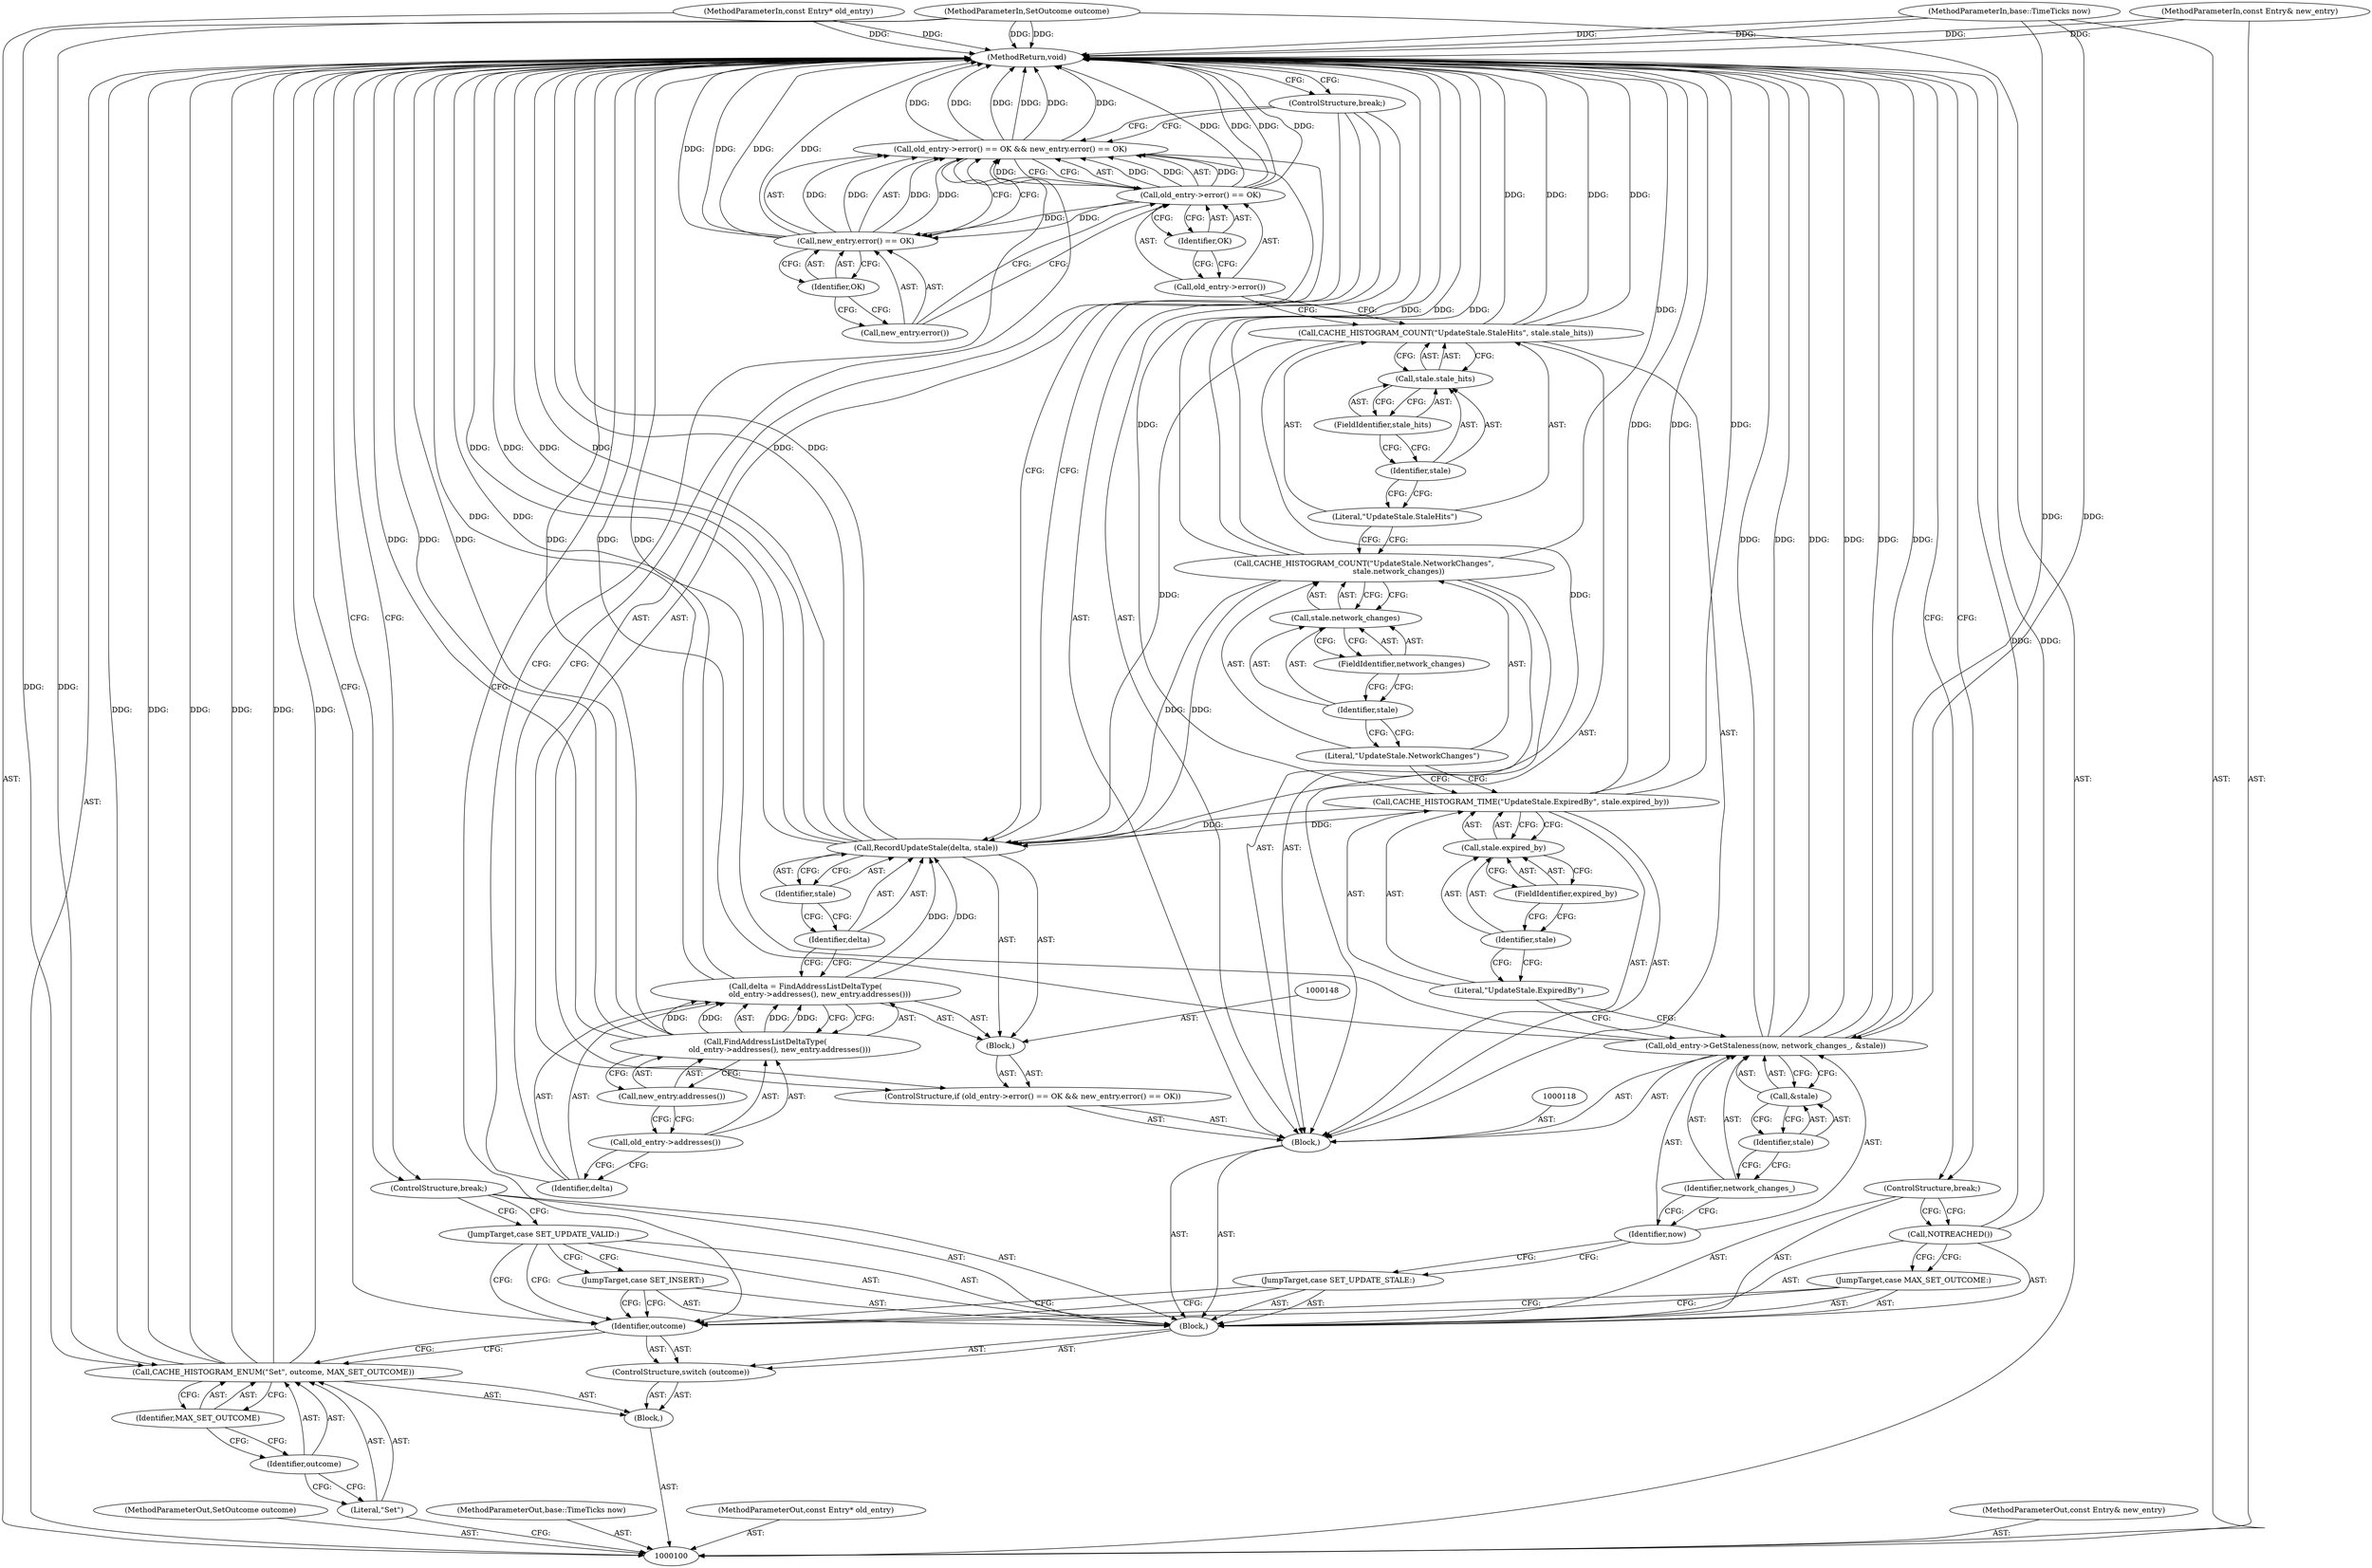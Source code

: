 digraph "1_Chrome_7c28e7988fef9bb3e03027226bd199736d99abc3_1" {
"1000161" [label="(MethodReturn,void)"];
"1000101" [label="(MethodParameterIn,SetOutcome outcome)"];
"1000243" [label="(MethodParameterOut,SetOutcome outcome)"];
"1000116" [label="(JumpTarget,case SET_UPDATE_STALE:)"];
"1000117" [label="(Block,)"];
"1000120" [label="(Identifier,now)"];
"1000121" [label="(Identifier,network_changes_)"];
"1000122" [label="(Call,&stale)"];
"1000123" [label="(Identifier,stale)"];
"1000119" [label="(Call,old_entry->GetStaleness(now, network_changes_, &stale))"];
"1000125" [label="(Literal,\"UpdateStale.ExpiredBy\")"];
"1000126" [label="(Call,stale.expired_by)"];
"1000127" [label="(Identifier,stale)"];
"1000128" [label="(FieldIdentifier,expired_by)"];
"1000124" [label="(Call,CACHE_HISTOGRAM_TIME(\"UpdateStale.ExpiredBy\", stale.expired_by))"];
"1000130" [label="(Literal,\"UpdateStale.NetworkChanges\")"];
"1000129" [label="(Call,CACHE_HISTOGRAM_COUNT(\"UpdateStale.NetworkChanges\",\n                             stale.network_changes))"];
"1000131" [label="(Call,stale.network_changes)"];
"1000132" [label="(Identifier,stale)"];
"1000133" [label="(FieldIdentifier,network_changes)"];
"1000135" [label="(Literal,\"UpdateStale.StaleHits\")"];
"1000136" [label="(Call,stale.stale_hits)"];
"1000137" [label="(Identifier,stale)"];
"1000138" [label="(FieldIdentifier,stale_hits)"];
"1000134" [label="(Call,CACHE_HISTOGRAM_COUNT(\"UpdateStale.StaleHits\", stale.stale_hits))"];
"1000140" [label="(Call,old_entry->error() == OK && new_entry.error() == OK)"];
"1000141" [label="(Call,old_entry->error() == OK)"];
"1000142" [label="(Call,old_entry->error())"];
"1000143" [label="(Identifier,OK)"];
"1000144" [label="(Call,new_entry.error() == OK)"];
"1000145" [label="(Call,new_entry.error())"];
"1000146" [label="(Identifier,OK)"];
"1000139" [label="(ControlStructure,if (old_entry->error() == OK && new_entry.error() == OK))"];
"1000149" [label="(Call,delta = FindAddressListDeltaType(\n            old_entry->addresses(), new_entry.addresses()))"];
"1000150" [label="(Identifier,delta)"];
"1000151" [label="(Call,FindAddressListDeltaType(\n            old_entry->addresses(), new_entry.addresses()))"];
"1000147" [label="(Block,)"];
"1000152" [label="(Call,old_entry->addresses())"];
"1000153" [label="(Call,new_entry.addresses())"];
"1000102" [label="(MethodParameterIn,base::TimeTicks now)"];
"1000244" [label="(MethodParameterOut,base::TimeTicks now)"];
"1000155" [label="(Identifier,delta)"];
"1000156" [label="(Identifier,stale)"];
"1000154" [label="(Call,RecordUpdateStale(delta, stale))"];
"1000157" [label="(ControlStructure,break;)"];
"1000158" [label="(JumpTarget,case MAX_SET_OUTCOME:)"];
"1000159" [label="(Call,NOTREACHED())"];
"1000160" [label="(ControlStructure,break;)"];
"1000103" [label="(MethodParameterIn,const Entry* old_entry)"];
"1000245" [label="(MethodParameterOut,const Entry* old_entry)"];
"1000104" [label="(MethodParameterIn,const Entry& new_entry)"];
"1000246" [label="(MethodParameterOut,const Entry& new_entry)"];
"1000105" [label="(Block,)"];
"1000107" [label="(Literal,\"Set\")"];
"1000106" [label="(Call,CACHE_HISTOGRAM_ENUM(\"Set\", outcome, MAX_SET_OUTCOME))"];
"1000108" [label="(Identifier,outcome)"];
"1000109" [label="(Identifier,MAX_SET_OUTCOME)"];
"1000111" [label="(Identifier,outcome)"];
"1000112" [label="(Block,)"];
"1000110" [label="(ControlStructure,switch (outcome))"];
"1000113" [label="(JumpTarget,case SET_INSERT:)"];
"1000114" [label="(JumpTarget,case SET_UPDATE_VALID:)"];
"1000115" [label="(ControlStructure,break;)"];
"1000161" -> "1000100"  [label="AST: "];
"1000161" -> "1000111"  [label="CFG: "];
"1000161" -> "1000115"  [label="CFG: "];
"1000161" -> "1000157"  [label="CFG: "];
"1000161" -> "1000160"  [label="CFG: "];
"1000159" -> "1000161"  [label="DDG: "];
"1000124" -> "1000161"  [label="DDG: "];
"1000124" -> "1000161"  [label="DDG: "];
"1000141" -> "1000161"  [label="DDG: "];
"1000141" -> "1000161"  [label="DDG: "];
"1000106" -> "1000161"  [label="DDG: "];
"1000106" -> "1000161"  [label="DDG: "];
"1000106" -> "1000161"  [label="DDG: "];
"1000149" -> "1000161"  [label="DDG: "];
"1000104" -> "1000161"  [label="DDG: "];
"1000140" -> "1000161"  [label="DDG: "];
"1000140" -> "1000161"  [label="DDG: "];
"1000140" -> "1000161"  [label="DDG: "];
"1000119" -> "1000161"  [label="DDG: "];
"1000119" -> "1000161"  [label="DDG: "];
"1000119" -> "1000161"  [label="DDG: "];
"1000119" -> "1000161"  [label="DDG: "];
"1000151" -> "1000161"  [label="DDG: "];
"1000151" -> "1000161"  [label="DDG: "];
"1000102" -> "1000161"  [label="DDG: "];
"1000154" -> "1000161"  [label="DDG: "];
"1000154" -> "1000161"  [label="DDG: "];
"1000154" -> "1000161"  [label="DDG: "];
"1000144" -> "1000161"  [label="DDG: "];
"1000144" -> "1000161"  [label="DDG: "];
"1000129" -> "1000161"  [label="DDG: "];
"1000129" -> "1000161"  [label="DDG: "];
"1000103" -> "1000161"  [label="DDG: "];
"1000134" -> "1000161"  [label="DDG: "];
"1000134" -> "1000161"  [label="DDG: "];
"1000101" -> "1000161"  [label="DDG: "];
"1000101" -> "1000100"  [label="AST: "];
"1000101" -> "1000161"  [label="DDG: "];
"1000101" -> "1000106"  [label="DDG: "];
"1000243" -> "1000100"  [label="AST: "];
"1000116" -> "1000112"  [label="AST: "];
"1000116" -> "1000111"  [label="CFG: "];
"1000120" -> "1000116"  [label="CFG: "];
"1000117" -> "1000112"  [label="AST: "];
"1000118" -> "1000117"  [label="AST: "];
"1000119" -> "1000117"  [label="AST: "];
"1000124" -> "1000117"  [label="AST: "];
"1000129" -> "1000117"  [label="AST: "];
"1000134" -> "1000117"  [label="AST: "];
"1000139" -> "1000117"  [label="AST: "];
"1000157" -> "1000117"  [label="AST: "];
"1000120" -> "1000119"  [label="AST: "];
"1000120" -> "1000116"  [label="CFG: "];
"1000121" -> "1000120"  [label="CFG: "];
"1000121" -> "1000119"  [label="AST: "];
"1000121" -> "1000120"  [label="CFG: "];
"1000123" -> "1000121"  [label="CFG: "];
"1000122" -> "1000119"  [label="AST: "];
"1000122" -> "1000123"  [label="CFG: "];
"1000123" -> "1000122"  [label="AST: "];
"1000119" -> "1000122"  [label="CFG: "];
"1000123" -> "1000122"  [label="AST: "];
"1000123" -> "1000121"  [label="CFG: "];
"1000122" -> "1000123"  [label="CFG: "];
"1000119" -> "1000117"  [label="AST: "];
"1000119" -> "1000122"  [label="CFG: "];
"1000120" -> "1000119"  [label="AST: "];
"1000121" -> "1000119"  [label="AST: "];
"1000122" -> "1000119"  [label="AST: "];
"1000125" -> "1000119"  [label="CFG: "];
"1000119" -> "1000161"  [label="DDG: "];
"1000119" -> "1000161"  [label="DDG: "];
"1000119" -> "1000161"  [label="DDG: "];
"1000119" -> "1000161"  [label="DDG: "];
"1000102" -> "1000119"  [label="DDG: "];
"1000125" -> "1000124"  [label="AST: "];
"1000125" -> "1000119"  [label="CFG: "];
"1000127" -> "1000125"  [label="CFG: "];
"1000126" -> "1000124"  [label="AST: "];
"1000126" -> "1000128"  [label="CFG: "];
"1000127" -> "1000126"  [label="AST: "];
"1000128" -> "1000126"  [label="AST: "];
"1000124" -> "1000126"  [label="CFG: "];
"1000127" -> "1000126"  [label="AST: "];
"1000127" -> "1000125"  [label="CFG: "];
"1000128" -> "1000127"  [label="CFG: "];
"1000128" -> "1000126"  [label="AST: "];
"1000128" -> "1000127"  [label="CFG: "];
"1000126" -> "1000128"  [label="CFG: "];
"1000124" -> "1000117"  [label="AST: "];
"1000124" -> "1000126"  [label="CFG: "];
"1000125" -> "1000124"  [label="AST: "];
"1000126" -> "1000124"  [label="AST: "];
"1000130" -> "1000124"  [label="CFG: "];
"1000124" -> "1000161"  [label="DDG: "];
"1000124" -> "1000161"  [label="DDG: "];
"1000124" -> "1000154"  [label="DDG: "];
"1000130" -> "1000129"  [label="AST: "];
"1000130" -> "1000124"  [label="CFG: "];
"1000132" -> "1000130"  [label="CFG: "];
"1000129" -> "1000117"  [label="AST: "];
"1000129" -> "1000131"  [label="CFG: "];
"1000130" -> "1000129"  [label="AST: "];
"1000131" -> "1000129"  [label="AST: "];
"1000135" -> "1000129"  [label="CFG: "];
"1000129" -> "1000161"  [label="DDG: "];
"1000129" -> "1000161"  [label="DDG: "];
"1000129" -> "1000154"  [label="DDG: "];
"1000131" -> "1000129"  [label="AST: "];
"1000131" -> "1000133"  [label="CFG: "];
"1000132" -> "1000131"  [label="AST: "];
"1000133" -> "1000131"  [label="AST: "];
"1000129" -> "1000131"  [label="CFG: "];
"1000132" -> "1000131"  [label="AST: "];
"1000132" -> "1000130"  [label="CFG: "];
"1000133" -> "1000132"  [label="CFG: "];
"1000133" -> "1000131"  [label="AST: "];
"1000133" -> "1000132"  [label="CFG: "];
"1000131" -> "1000133"  [label="CFG: "];
"1000135" -> "1000134"  [label="AST: "];
"1000135" -> "1000129"  [label="CFG: "];
"1000137" -> "1000135"  [label="CFG: "];
"1000136" -> "1000134"  [label="AST: "];
"1000136" -> "1000138"  [label="CFG: "];
"1000137" -> "1000136"  [label="AST: "];
"1000138" -> "1000136"  [label="AST: "];
"1000134" -> "1000136"  [label="CFG: "];
"1000137" -> "1000136"  [label="AST: "];
"1000137" -> "1000135"  [label="CFG: "];
"1000138" -> "1000137"  [label="CFG: "];
"1000138" -> "1000136"  [label="AST: "];
"1000138" -> "1000137"  [label="CFG: "];
"1000136" -> "1000138"  [label="CFG: "];
"1000134" -> "1000117"  [label="AST: "];
"1000134" -> "1000136"  [label="CFG: "];
"1000135" -> "1000134"  [label="AST: "];
"1000136" -> "1000134"  [label="AST: "];
"1000142" -> "1000134"  [label="CFG: "];
"1000134" -> "1000161"  [label="DDG: "];
"1000134" -> "1000161"  [label="DDG: "];
"1000134" -> "1000154"  [label="DDG: "];
"1000140" -> "1000139"  [label="AST: "];
"1000140" -> "1000141"  [label="CFG: "];
"1000140" -> "1000144"  [label="CFG: "];
"1000141" -> "1000140"  [label="AST: "];
"1000144" -> "1000140"  [label="AST: "];
"1000150" -> "1000140"  [label="CFG: "];
"1000157" -> "1000140"  [label="CFG: "];
"1000140" -> "1000161"  [label="DDG: "];
"1000140" -> "1000161"  [label="DDG: "];
"1000140" -> "1000161"  [label="DDG: "];
"1000141" -> "1000140"  [label="DDG: "];
"1000141" -> "1000140"  [label="DDG: "];
"1000144" -> "1000140"  [label="DDG: "];
"1000144" -> "1000140"  [label="DDG: "];
"1000141" -> "1000140"  [label="AST: "];
"1000141" -> "1000143"  [label="CFG: "];
"1000142" -> "1000141"  [label="AST: "];
"1000143" -> "1000141"  [label="AST: "];
"1000145" -> "1000141"  [label="CFG: "];
"1000140" -> "1000141"  [label="CFG: "];
"1000141" -> "1000161"  [label="DDG: "];
"1000141" -> "1000161"  [label="DDG: "];
"1000141" -> "1000140"  [label="DDG: "];
"1000141" -> "1000140"  [label="DDG: "];
"1000141" -> "1000144"  [label="DDG: "];
"1000142" -> "1000141"  [label="AST: "];
"1000142" -> "1000134"  [label="CFG: "];
"1000143" -> "1000142"  [label="CFG: "];
"1000143" -> "1000141"  [label="AST: "];
"1000143" -> "1000142"  [label="CFG: "];
"1000141" -> "1000143"  [label="CFG: "];
"1000144" -> "1000140"  [label="AST: "];
"1000144" -> "1000146"  [label="CFG: "];
"1000145" -> "1000144"  [label="AST: "];
"1000146" -> "1000144"  [label="AST: "];
"1000140" -> "1000144"  [label="CFG: "];
"1000144" -> "1000161"  [label="DDG: "];
"1000144" -> "1000161"  [label="DDG: "];
"1000144" -> "1000140"  [label="DDG: "];
"1000144" -> "1000140"  [label="DDG: "];
"1000141" -> "1000144"  [label="DDG: "];
"1000145" -> "1000144"  [label="AST: "];
"1000145" -> "1000141"  [label="CFG: "];
"1000146" -> "1000145"  [label="CFG: "];
"1000146" -> "1000144"  [label="AST: "];
"1000146" -> "1000145"  [label="CFG: "];
"1000144" -> "1000146"  [label="CFG: "];
"1000139" -> "1000117"  [label="AST: "];
"1000140" -> "1000139"  [label="AST: "];
"1000147" -> "1000139"  [label="AST: "];
"1000149" -> "1000147"  [label="AST: "];
"1000149" -> "1000151"  [label="CFG: "];
"1000150" -> "1000149"  [label="AST: "];
"1000151" -> "1000149"  [label="AST: "];
"1000155" -> "1000149"  [label="CFG: "];
"1000149" -> "1000161"  [label="DDG: "];
"1000151" -> "1000149"  [label="DDG: "];
"1000151" -> "1000149"  [label="DDG: "];
"1000149" -> "1000154"  [label="DDG: "];
"1000150" -> "1000149"  [label="AST: "];
"1000150" -> "1000140"  [label="CFG: "];
"1000152" -> "1000150"  [label="CFG: "];
"1000151" -> "1000149"  [label="AST: "];
"1000151" -> "1000153"  [label="CFG: "];
"1000152" -> "1000151"  [label="AST: "];
"1000153" -> "1000151"  [label="AST: "];
"1000149" -> "1000151"  [label="CFG: "];
"1000151" -> "1000161"  [label="DDG: "];
"1000151" -> "1000161"  [label="DDG: "];
"1000151" -> "1000149"  [label="DDG: "];
"1000151" -> "1000149"  [label="DDG: "];
"1000147" -> "1000139"  [label="AST: "];
"1000148" -> "1000147"  [label="AST: "];
"1000149" -> "1000147"  [label="AST: "];
"1000154" -> "1000147"  [label="AST: "];
"1000152" -> "1000151"  [label="AST: "];
"1000152" -> "1000150"  [label="CFG: "];
"1000153" -> "1000152"  [label="CFG: "];
"1000153" -> "1000151"  [label="AST: "];
"1000153" -> "1000152"  [label="CFG: "];
"1000151" -> "1000153"  [label="CFG: "];
"1000102" -> "1000100"  [label="AST: "];
"1000102" -> "1000161"  [label="DDG: "];
"1000102" -> "1000119"  [label="DDG: "];
"1000244" -> "1000100"  [label="AST: "];
"1000155" -> "1000154"  [label="AST: "];
"1000155" -> "1000149"  [label="CFG: "];
"1000156" -> "1000155"  [label="CFG: "];
"1000156" -> "1000154"  [label="AST: "];
"1000156" -> "1000155"  [label="CFG: "];
"1000154" -> "1000156"  [label="CFG: "];
"1000154" -> "1000147"  [label="AST: "];
"1000154" -> "1000156"  [label="CFG: "];
"1000155" -> "1000154"  [label="AST: "];
"1000156" -> "1000154"  [label="AST: "];
"1000157" -> "1000154"  [label="CFG: "];
"1000154" -> "1000161"  [label="DDG: "];
"1000154" -> "1000161"  [label="DDG: "];
"1000154" -> "1000161"  [label="DDG: "];
"1000149" -> "1000154"  [label="DDG: "];
"1000124" -> "1000154"  [label="DDG: "];
"1000134" -> "1000154"  [label="DDG: "];
"1000129" -> "1000154"  [label="DDG: "];
"1000157" -> "1000117"  [label="AST: "];
"1000157" -> "1000154"  [label="CFG: "];
"1000157" -> "1000140"  [label="CFG: "];
"1000161" -> "1000157"  [label="CFG: "];
"1000158" -> "1000112"  [label="AST: "];
"1000158" -> "1000111"  [label="CFG: "];
"1000159" -> "1000158"  [label="CFG: "];
"1000159" -> "1000112"  [label="AST: "];
"1000159" -> "1000158"  [label="CFG: "];
"1000160" -> "1000159"  [label="CFG: "];
"1000159" -> "1000161"  [label="DDG: "];
"1000160" -> "1000112"  [label="AST: "];
"1000160" -> "1000159"  [label="CFG: "];
"1000161" -> "1000160"  [label="CFG: "];
"1000103" -> "1000100"  [label="AST: "];
"1000103" -> "1000161"  [label="DDG: "];
"1000245" -> "1000100"  [label="AST: "];
"1000104" -> "1000100"  [label="AST: "];
"1000104" -> "1000161"  [label="DDG: "];
"1000246" -> "1000100"  [label="AST: "];
"1000105" -> "1000100"  [label="AST: "];
"1000106" -> "1000105"  [label="AST: "];
"1000110" -> "1000105"  [label="AST: "];
"1000107" -> "1000106"  [label="AST: "];
"1000107" -> "1000100"  [label="CFG: "];
"1000108" -> "1000107"  [label="CFG: "];
"1000106" -> "1000105"  [label="AST: "];
"1000106" -> "1000109"  [label="CFG: "];
"1000107" -> "1000106"  [label="AST: "];
"1000108" -> "1000106"  [label="AST: "];
"1000109" -> "1000106"  [label="AST: "];
"1000111" -> "1000106"  [label="CFG: "];
"1000106" -> "1000161"  [label="DDG: "];
"1000106" -> "1000161"  [label="DDG: "];
"1000106" -> "1000161"  [label="DDG: "];
"1000101" -> "1000106"  [label="DDG: "];
"1000108" -> "1000106"  [label="AST: "];
"1000108" -> "1000107"  [label="CFG: "];
"1000109" -> "1000108"  [label="CFG: "];
"1000109" -> "1000106"  [label="AST: "];
"1000109" -> "1000108"  [label="CFG: "];
"1000106" -> "1000109"  [label="CFG: "];
"1000111" -> "1000110"  [label="AST: "];
"1000111" -> "1000106"  [label="CFG: "];
"1000113" -> "1000111"  [label="CFG: "];
"1000114" -> "1000111"  [label="CFG: "];
"1000116" -> "1000111"  [label="CFG: "];
"1000158" -> "1000111"  [label="CFG: "];
"1000161" -> "1000111"  [label="CFG: "];
"1000112" -> "1000110"  [label="AST: "];
"1000113" -> "1000112"  [label="AST: "];
"1000114" -> "1000112"  [label="AST: "];
"1000115" -> "1000112"  [label="AST: "];
"1000116" -> "1000112"  [label="AST: "];
"1000117" -> "1000112"  [label="AST: "];
"1000158" -> "1000112"  [label="AST: "];
"1000159" -> "1000112"  [label="AST: "];
"1000160" -> "1000112"  [label="AST: "];
"1000110" -> "1000105"  [label="AST: "];
"1000111" -> "1000110"  [label="AST: "];
"1000112" -> "1000110"  [label="AST: "];
"1000113" -> "1000112"  [label="AST: "];
"1000113" -> "1000111"  [label="CFG: "];
"1000114" -> "1000113"  [label="CFG: "];
"1000114" -> "1000112"  [label="AST: "];
"1000114" -> "1000111"  [label="CFG: "];
"1000114" -> "1000113"  [label="CFG: "];
"1000115" -> "1000114"  [label="CFG: "];
"1000115" -> "1000112"  [label="AST: "];
"1000115" -> "1000114"  [label="CFG: "];
"1000161" -> "1000115"  [label="CFG: "];
}

